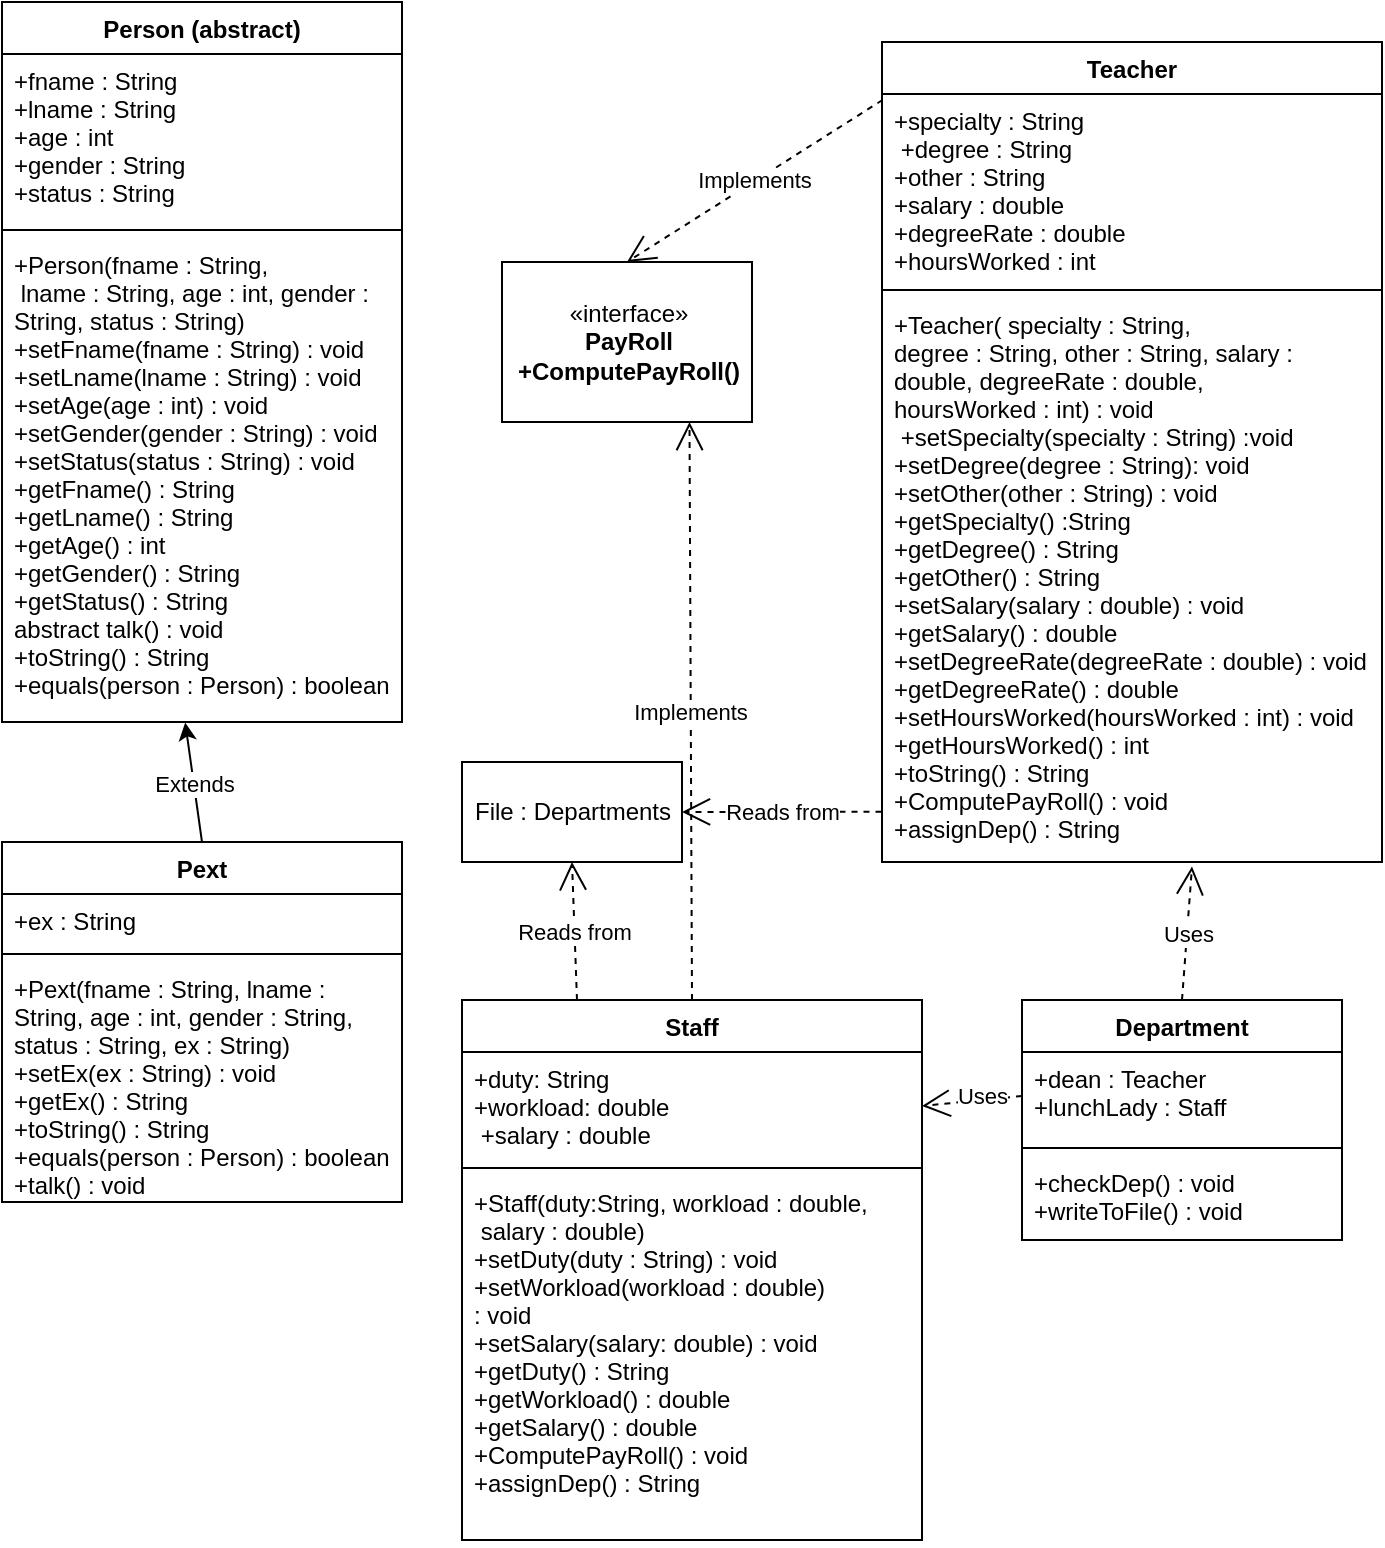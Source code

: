<mxfile version="17.1.2" type="device"><diagram id="C5RBs43oDa-KdzZeNtuy" name="Page-1"><mxGraphModel dx="787" dy="1597" grid="1" gridSize="10" guides="1" tooltips="1" connect="1" arrows="1" fold="1" page="1" pageScale="1" pageWidth="827" pageHeight="1169" math="0" shadow="0"><root><mxCell id="WIyWlLk6GJQsqaUBKTNV-0"/><mxCell id="WIyWlLk6GJQsqaUBKTNV-1" parent="WIyWlLk6GJQsqaUBKTNV-0"/><mxCell id="lC7FCvmB2SjhVFxFU8dS-6" value="Person (abstract)" style="swimlane;fontStyle=1;align=center;verticalAlign=top;childLayout=stackLayout;horizontal=1;startSize=26;horizontalStack=0;resizeParent=1;resizeParentMax=0;resizeLast=0;collapsible=1;marginBottom=0;" parent="WIyWlLk6GJQsqaUBKTNV-1" vertex="1"><mxGeometry x="130" y="-330" width="200" height="360" as="geometry"/></mxCell><mxCell id="lC7FCvmB2SjhVFxFU8dS-7" value="+fname : String&#10;+lname : String&#10;+age : int&#10;+gender : String&#10;+status : String" style="text;strokeColor=none;fillColor=none;align=left;verticalAlign=top;spacingLeft=4;spacingRight=4;overflow=hidden;rotatable=0;points=[[0,0.5],[1,0.5]];portConstraint=eastwest;" parent="lC7FCvmB2SjhVFxFU8dS-6" vertex="1"><mxGeometry y="26" width="200" height="84" as="geometry"/></mxCell><mxCell id="lC7FCvmB2SjhVFxFU8dS-8" value="" style="line;strokeWidth=1;fillColor=none;align=left;verticalAlign=middle;spacingTop=-1;spacingLeft=3;spacingRight=3;rotatable=0;labelPosition=right;points=[];portConstraint=eastwest;" parent="lC7FCvmB2SjhVFxFU8dS-6" vertex="1"><mxGeometry y="110" width="200" height="8" as="geometry"/></mxCell><mxCell id="lC7FCvmB2SjhVFxFU8dS-9" value="+Person(fname : String,&#10; lname : String, age : int, gender : &#10;String, status : String)&#10;+setFname(fname : String) : void&#10;+setLname(lname : String) : void&#10;+setAge(age : int) : void&#10;+setGender(gender : String) : void&#10;+setStatus(status : String) : void&#10;+getFname() : String&#10;+getLname() : String&#10;+getAge() : int&#10;+getGender() : String&#10;+getStatus() : String&#10;abstract talk() : void&#10;+toString() : String&#10;+equals(person : Person) : boolean&#10;" style="text;strokeColor=none;fillColor=none;align=left;verticalAlign=top;spacingLeft=4;spacingRight=4;overflow=hidden;rotatable=0;points=[[0,0.5],[1,0.5]];portConstraint=eastwest;" parent="lC7FCvmB2SjhVFxFU8dS-6" vertex="1"><mxGeometry y="118" width="200" height="242" as="geometry"/></mxCell><mxCell id="lC7FCvmB2SjhVFxFU8dS-10" value="Teacher" style="swimlane;fontStyle=1;align=center;verticalAlign=top;childLayout=stackLayout;horizontal=1;startSize=26;horizontalStack=0;resizeParent=1;resizeParentMax=0;resizeLast=0;collapsible=1;marginBottom=0;" parent="WIyWlLk6GJQsqaUBKTNV-1" vertex="1"><mxGeometry x="570" y="-310" width="250" height="410" as="geometry"/></mxCell><mxCell id="lC7FCvmB2SjhVFxFU8dS-11" value="+specialty : String&#10; +degree : String&#10;+other : String&#10;+salary : double&#10;+degreeRate : double&#10;+hoursWorked : int" style="text;strokeColor=none;fillColor=none;align=left;verticalAlign=top;spacingLeft=4;spacingRight=4;overflow=hidden;rotatable=0;points=[[0,0.5],[1,0.5]];portConstraint=eastwest;" parent="lC7FCvmB2SjhVFxFU8dS-10" vertex="1"><mxGeometry y="26" width="250" height="94" as="geometry"/></mxCell><mxCell id="lC7FCvmB2SjhVFxFU8dS-12" value="" style="line;strokeWidth=1;fillColor=none;align=left;verticalAlign=middle;spacingTop=-1;spacingLeft=3;spacingRight=3;rotatable=0;labelPosition=right;points=[];portConstraint=eastwest;" parent="lC7FCvmB2SjhVFxFU8dS-10" vertex="1"><mxGeometry y="120" width="250" height="8" as="geometry"/></mxCell><mxCell id="lC7FCvmB2SjhVFxFU8dS-13" value="+Teacher( specialty : String,&#10;degree : String, other : String, salary : &#10;double, degreeRate : double, &#10;hoursWorked : int) : void&#10; +setSpecialty(specialty : String) :void&#10;+setDegree(degree : String): void&#10;+setOther(other : String) : void&#10;+getSpecialty() :String&#10;+getDegree() : String&#10;+getOther() : String&#10;+setSalary(salary : double) : void&#10;+getSalary() : double&#10;+setDegreeRate(degreeRate : double) : void&#10;+getDegreeRate() : double&#10;+setHoursWorked(hoursWorked : int) : void&#10;+getHoursWorked() : int&#10;+toString() : String&#10;+ComputePayRoll() : void&#10;+assignDep() : String" style="text;strokeColor=none;fillColor=none;align=left;verticalAlign=top;spacingLeft=4;spacingRight=4;overflow=hidden;rotatable=0;points=[[0,0.5],[1,0.5]];portConstraint=eastwest;" parent="lC7FCvmB2SjhVFxFU8dS-10" vertex="1"><mxGeometry y="128" width="250" height="282" as="geometry"/></mxCell><mxCell id="lC7FCvmB2SjhVFxFU8dS-24" value="Staff" style="swimlane;fontStyle=1;align=center;verticalAlign=top;childLayout=stackLayout;horizontal=1;startSize=26;horizontalStack=0;resizeParent=1;resizeParentMax=0;resizeLast=0;collapsible=1;marginBottom=0;" parent="WIyWlLk6GJQsqaUBKTNV-1" vertex="1"><mxGeometry x="360" y="169" width="230" height="270" as="geometry"/></mxCell><mxCell id="lC7FCvmB2SjhVFxFU8dS-25" value="+duty: String&#10;+workload: double&#10; +salary : double" style="text;strokeColor=none;fillColor=none;align=left;verticalAlign=top;spacingLeft=4;spacingRight=4;overflow=hidden;rotatable=0;points=[[0,0.5],[1,0.5]];portConstraint=eastwest;" parent="lC7FCvmB2SjhVFxFU8dS-24" vertex="1"><mxGeometry y="26" width="230" height="54" as="geometry"/></mxCell><mxCell id="lC7FCvmB2SjhVFxFU8dS-26" value="" style="line;strokeWidth=1;fillColor=none;align=left;verticalAlign=middle;spacingTop=-1;spacingLeft=3;spacingRight=3;rotatable=0;labelPosition=right;points=[];portConstraint=eastwest;" parent="lC7FCvmB2SjhVFxFU8dS-24" vertex="1"><mxGeometry y="80" width="230" height="8" as="geometry"/></mxCell><mxCell id="lC7FCvmB2SjhVFxFU8dS-27" value="+Staff(duty:String, workload : double,&#10; salary : double)&#10;+setDuty(duty : String) : void&#10;+setWorkload(workload : double)&#10;: void&#10;+setSalary(salary: double) : void&#10;+getDuty() : String&#10;+getWorkload() : double&#10;+getSalary() : double&#10;+ComputePayRoll() : void&#10;+assignDep() : String" style="text;strokeColor=none;fillColor=none;align=left;verticalAlign=top;spacingLeft=4;spacingRight=4;overflow=hidden;rotatable=0;points=[[0,0.5],[1,0.5]];portConstraint=eastwest;" parent="lC7FCvmB2SjhVFxFU8dS-24" vertex="1"><mxGeometry y="88" width="230" height="182" as="geometry"/></mxCell><mxCell id="lC7FCvmB2SjhVFxFU8dS-28" value="«interface»&lt;br&gt;&lt;b&gt;PayRoll&lt;br&gt;+ComputePayRoll()&lt;br&gt;&lt;/b&gt;" style="html=1;" parent="WIyWlLk6GJQsqaUBKTNV-1" vertex="1"><mxGeometry x="380" y="-200" width="125" height="80" as="geometry"/></mxCell><mxCell id="jL7o68nZS4NS3M-yx2lF-5" value="Pext" style="swimlane;fontStyle=1;align=center;verticalAlign=top;childLayout=stackLayout;horizontal=1;startSize=26;horizontalStack=0;resizeParent=1;resizeParentMax=0;resizeLast=0;collapsible=1;marginBottom=0;" vertex="1" parent="WIyWlLk6GJQsqaUBKTNV-1"><mxGeometry x="130" y="90" width="200" height="180" as="geometry"/></mxCell><mxCell id="jL7o68nZS4NS3M-yx2lF-6" value="+ex : String" style="text;strokeColor=none;fillColor=none;align=left;verticalAlign=top;spacingLeft=4;spacingRight=4;overflow=hidden;rotatable=0;points=[[0,0.5],[1,0.5]];portConstraint=eastwest;" vertex="1" parent="jL7o68nZS4NS3M-yx2lF-5"><mxGeometry y="26" width="200" height="26" as="geometry"/></mxCell><mxCell id="jL7o68nZS4NS3M-yx2lF-7" value="" style="line;strokeWidth=1;fillColor=none;align=left;verticalAlign=middle;spacingTop=-1;spacingLeft=3;spacingRight=3;rotatable=0;labelPosition=right;points=[];portConstraint=eastwest;" vertex="1" parent="jL7o68nZS4NS3M-yx2lF-5"><mxGeometry y="52" width="200" height="8" as="geometry"/></mxCell><mxCell id="jL7o68nZS4NS3M-yx2lF-8" value="+Pext(fname : String, lname : &#10;String, age : int, gender : String,&#10;status : String, ex : String)&#10;+setEx(ex : String) : void&#10;+getEx() : String&#10;+toString() : String&#10;+equals(person : Person) : boolean&#10;+talk() : void" style="text;strokeColor=none;fillColor=none;align=left;verticalAlign=top;spacingLeft=4;spacingRight=4;overflow=hidden;rotatable=0;points=[[0,0.5],[1,0.5]];portConstraint=eastwest;" vertex="1" parent="jL7o68nZS4NS3M-yx2lF-5"><mxGeometry y="60" width="200" height="120" as="geometry"/></mxCell><mxCell id="jL7o68nZS4NS3M-yx2lF-9" value="" style="endArrow=classic;html=1;rounded=0;exitX=0.5;exitY=0;exitDx=0;exitDy=0;entryX=0.458;entryY=1.001;entryDx=0;entryDy=0;entryPerimeter=0;" edge="1" parent="WIyWlLk6GJQsqaUBKTNV-1" source="jL7o68nZS4NS3M-yx2lF-5" target="lC7FCvmB2SjhVFxFU8dS-9"><mxGeometry relative="1" as="geometry"><mxPoint x="260" y="90" as="sourcePoint"/><mxPoint x="260" y="30" as="targetPoint"/></mxGeometry></mxCell><mxCell id="jL7o68nZS4NS3M-yx2lF-10" value="Extends" style="edgeLabel;resizable=0;html=1;align=center;verticalAlign=middle;" connectable="0" vertex="1" parent="jL7o68nZS4NS3M-yx2lF-9"><mxGeometry relative="1" as="geometry"/></mxCell><mxCell id="jL7o68nZS4NS3M-yx2lF-12" value="Department" style="swimlane;fontStyle=1;align=center;verticalAlign=top;childLayout=stackLayout;horizontal=1;startSize=26;horizontalStack=0;resizeParent=1;resizeParentMax=0;resizeLast=0;collapsible=1;marginBottom=0;" vertex="1" parent="WIyWlLk6GJQsqaUBKTNV-1"><mxGeometry x="640" y="169" width="160" height="120" as="geometry"/></mxCell><mxCell id="jL7o68nZS4NS3M-yx2lF-13" value="+dean : Teacher&#10;+lunchLady : Staff" style="text;strokeColor=none;fillColor=none;align=left;verticalAlign=top;spacingLeft=4;spacingRight=4;overflow=hidden;rotatable=0;points=[[0,0.5],[1,0.5]];portConstraint=eastwest;" vertex="1" parent="jL7o68nZS4NS3M-yx2lF-12"><mxGeometry y="26" width="160" height="44" as="geometry"/></mxCell><mxCell id="jL7o68nZS4NS3M-yx2lF-14" value="" style="line;strokeWidth=1;fillColor=none;align=left;verticalAlign=middle;spacingTop=-1;spacingLeft=3;spacingRight=3;rotatable=0;labelPosition=right;points=[];portConstraint=eastwest;" vertex="1" parent="jL7o68nZS4NS3M-yx2lF-12"><mxGeometry y="70" width="160" height="8" as="geometry"/></mxCell><mxCell id="jL7o68nZS4NS3M-yx2lF-15" value="+checkDep() : void&#10;+writeToFile() : void" style="text;strokeColor=none;fillColor=none;align=left;verticalAlign=top;spacingLeft=4;spacingRight=4;overflow=hidden;rotatable=0;points=[[0,0.5],[1,0.5]];portConstraint=eastwest;" vertex="1" parent="jL7o68nZS4NS3M-yx2lF-12"><mxGeometry y="78" width="160" height="42" as="geometry"/></mxCell><mxCell id="jL7o68nZS4NS3M-yx2lF-16" value="File : Departments" style="html=1;" vertex="1" parent="WIyWlLk6GJQsqaUBKTNV-1"><mxGeometry x="360" y="50" width="110" height="50" as="geometry"/></mxCell><mxCell id="jL7o68nZS4NS3M-yx2lF-17" value="Implements" style="endArrow=open;endSize=12;dashed=1;html=1;rounded=0;entryX=0.5;entryY=0;entryDx=0;entryDy=0;exitX=0.001;exitY=0.032;exitDx=0;exitDy=0;exitPerimeter=0;" edge="1" parent="WIyWlLk6GJQsqaUBKTNV-1" source="lC7FCvmB2SjhVFxFU8dS-11" target="lC7FCvmB2SjhVFxFU8dS-28"><mxGeometry width="160" relative="1" as="geometry"><mxPoint x="360" y="-230" as="sourcePoint"/><mxPoint x="520" y="-230" as="targetPoint"/></mxGeometry></mxCell><mxCell id="jL7o68nZS4NS3M-yx2lF-18" value="Implements" style="endArrow=open;endSize=12;dashed=1;html=1;rounded=0;entryX=0.75;entryY=1;entryDx=0;entryDy=0;exitX=0.5;exitY=0;exitDx=0;exitDy=0;" edge="1" parent="WIyWlLk6GJQsqaUBKTNV-1" source="lC7FCvmB2SjhVFxFU8dS-24" target="lC7FCvmB2SjhVFxFU8dS-28"><mxGeometry width="160" relative="1" as="geometry"><mxPoint x="370" y="90" as="sourcePoint"/><mxPoint x="530" y="90" as="targetPoint"/></mxGeometry></mxCell><mxCell id="jL7o68nZS4NS3M-yx2lF-20" value="Reads from" style="endArrow=open;endSize=12;dashed=1;html=1;rounded=0;entryX=0.5;entryY=1;entryDx=0;entryDy=0;exitX=0.25;exitY=0;exitDx=0;exitDy=0;" edge="1" parent="WIyWlLk6GJQsqaUBKTNV-1" source="lC7FCvmB2SjhVFxFU8dS-24" target="jL7o68nZS4NS3M-yx2lF-16"><mxGeometry width="160" relative="1" as="geometry"><mxPoint x="380" y="110" as="sourcePoint"/><mxPoint x="540" y="110" as="targetPoint"/></mxGeometry></mxCell><mxCell id="jL7o68nZS4NS3M-yx2lF-22" value="Reads from" style="endArrow=open;endSize=12;dashed=1;html=1;rounded=0;entryX=1;entryY=0.5;entryDx=0;entryDy=0;exitX=-0.001;exitY=0.911;exitDx=0;exitDy=0;exitPerimeter=0;" edge="1" parent="WIyWlLk6GJQsqaUBKTNV-1" source="lC7FCvmB2SjhVFxFU8dS-13" target="jL7o68nZS4NS3M-yx2lF-16"><mxGeometry width="160" relative="1" as="geometry"><mxPoint x="510" y="130" as="sourcePoint"/><mxPoint x="670" y="130" as="targetPoint"/></mxGeometry></mxCell><mxCell id="jL7o68nZS4NS3M-yx2lF-26" value="Uses" style="endArrow=open;endSize=12;dashed=1;html=1;rounded=0;exitX=0.5;exitY=0;exitDx=0;exitDy=0;entryX=0.62;entryY=1.008;entryDx=0;entryDy=0;entryPerimeter=0;" edge="1" parent="WIyWlLk6GJQsqaUBKTNV-1" source="jL7o68nZS4NS3M-yx2lF-12" target="lC7FCvmB2SjhVFxFU8dS-13"><mxGeometry width="160" relative="1" as="geometry"><mxPoint x="660" y="130" as="sourcePoint"/><mxPoint x="820" y="130" as="targetPoint"/></mxGeometry></mxCell><mxCell id="jL7o68nZS4NS3M-yx2lF-27" value="Uses" style="endArrow=open;endSize=12;dashed=1;html=1;rounded=0;entryX=1;entryY=0.5;entryDx=0;entryDy=0;exitX=0;exitY=0.5;exitDx=0;exitDy=0;" edge="1" parent="WIyWlLk6GJQsqaUBKTNV-1" source="jL7o68nZS4NS3M-yx2lF-13" target="lC7FCvmB2SjhVFxFU8dS-25"><mxGeometry x="-0.208" y="-2" width="160" relative="1" as="geometry"><mxPoint x="590" y="350" as="sourcePoint"/><mxPoint x="750" y="350" as="targetPoint"/><mxPoint as="offset"/></mxGeometry></mxCell></root></mxGraphModel></diagram></mxfile>